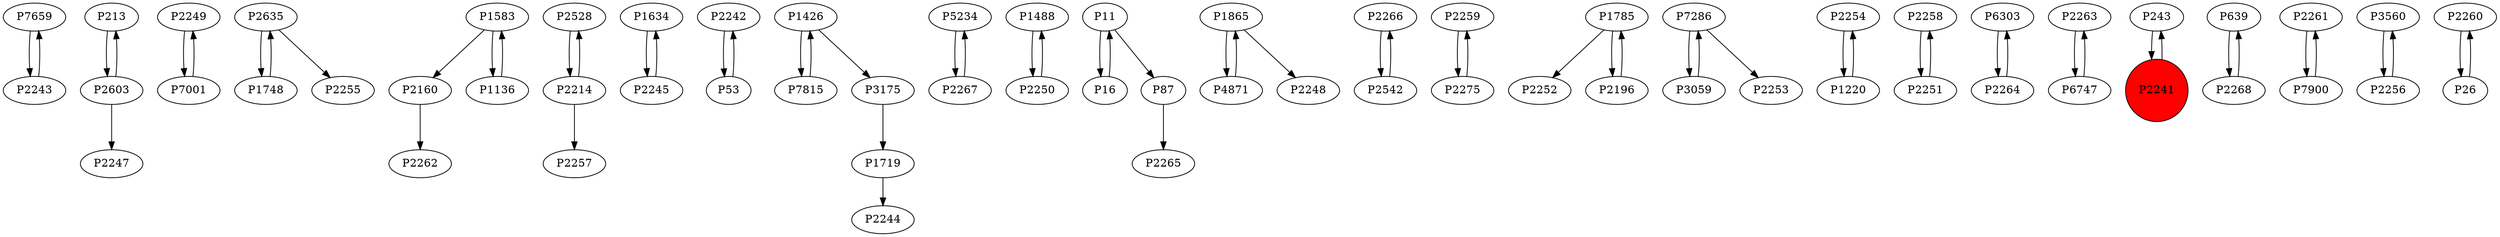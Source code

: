 digraph {
	P7659 -> P2243
	P213 -> P2603
	P2249 -> P7001
	P2635 -> P1748
	P1583 -> P2160
	P2528 -> P2214
	P1634 -> P2245
	P2242 -> P53
	P1426 -> P7815
	P5234 -> P2267
	P1488 -> P2250
	P11 -> P16
	P1865 -> P4871
	P2266 -> P2542
	P2259 -> P2275
	P1785 -> P2252
	P2243 -> P7659
	P2250 -> P1488
	P87 -> P2265
	P7286 -> P3059
	P1583 -> P1136
	P2160 -> P2262
	P2245 -> P1634
	P2603 -> P2247
	P3175 -> P1719
	P1748 -> P2635
	P4871 -> P1865
	P7001 -> P2249
	P2267 -> P5234
	P1785 -> P2196
	P2254 -> P1220
	P2258 -> P2251
	P6303 -> P2264
	P7286 -> P2253
	P2263 -> P6747
	P2635 -> P2255
	P1865 -> P2248
	P243 -> P2241
	P639 -> P2268
	P16 -> P11
	P6747 -> P2263
	P3059 -> P7286
	P7815 -> P1426
	P1426 -> P3175
	P2268 -> P639
	P2214 -> P2528
	P2196 -> P1785
	P2542 -> P2266
	P2261 -> P7900
	P3560 -> P2256
	P1719 -> P2244
	P2241 -> P243
	P2275 -> P2259
	P53 -> P2242
	P2264 -> P6303
	P7900 -> P2261
	P2251 -> P2258
	P2603 -> P213
	P11 -> P87
	P1220 -> P2254
	P2260 -> P26
	P2214 -> P2257
	P2256 -> P3560
	P26 -> P2260
	P1136 -> P1583
	P2241 [shape=circle]
	P2241 [style=filled]
	P2241 [fillcolor=red]
}